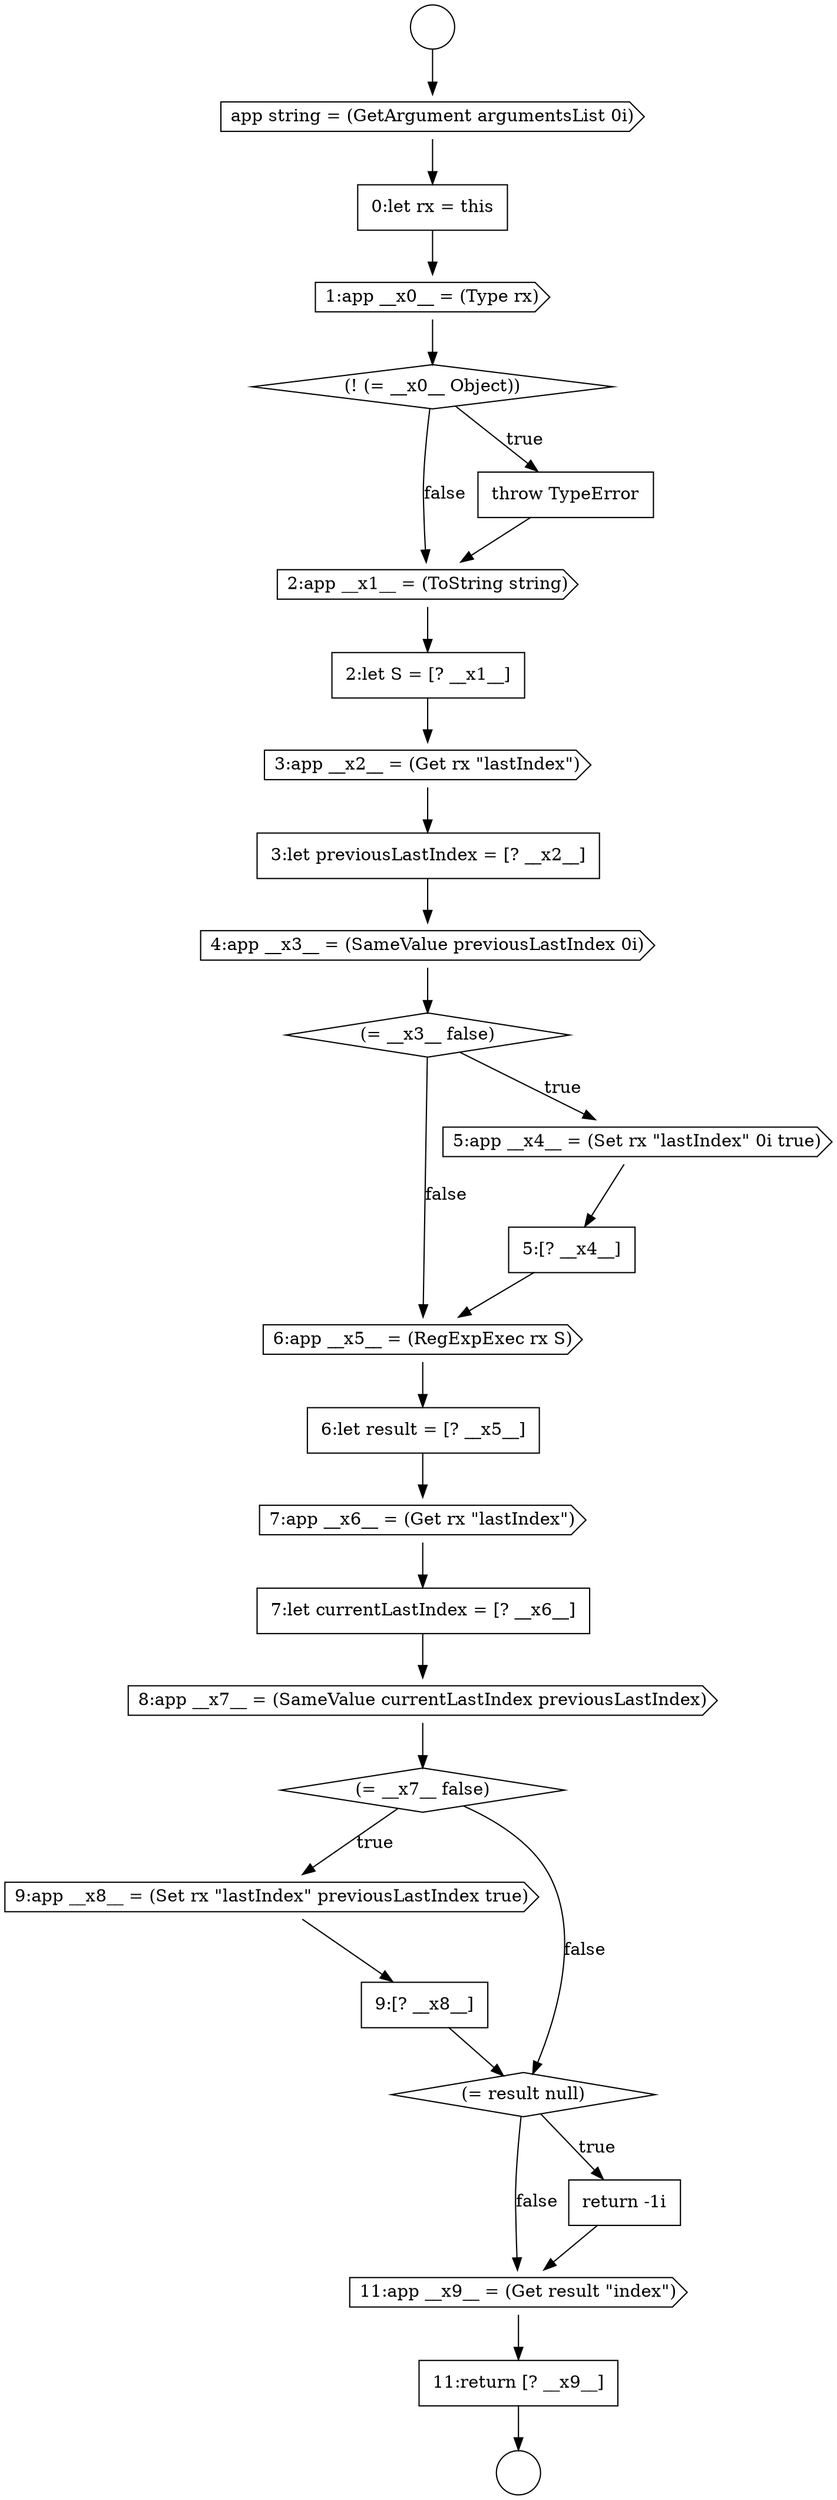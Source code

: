 digraph {
  node14139 [shape=circle label=" " color="black" fillcolor="white" style=filled]
  node14156 [shape=cds, label=<<font color="black">7:app __x6__ = (Get rx &quot;lastIndex&quot;)</font>> color="black" fillcolor="white" style=filled]
  node14149 [shape=none, margin=0, label=<<font color="black">
    <table border="0" cellborder="1" cellspacing="0" cellpadding="10">
      <tr><td align="left">3:let previousLastIndex = [? __x2__]</td></tr>
    </table>
  </font>> color="black" fillcolor="white" style=filled]
  node14141 [shape=cds, label=<<font color="black">app string = (GetArgument argumentsList 0i)</font>> color="black" fillcolor="white" style=filled]
  node14164 [shape=cds, label=<<font color="black">11:app __x9__ = (Get result &quot;index&quot;)</font>> color="black" fillcolor="white" style=filled]
  node14160 [shape=cds, label=<<font color="black">9:app __x8__ = (Set rx &quot;lastIndex&quot; previousLastIndex true)</font>> color="black" fillcolor="white" style=filled]
  node14162 [shape=diamond, label=<<font color="black">(= result null)</font>> color="black" fillcolor="white" style=filled]
  node14148 [shape=cds, label=<<font color="black">3:app __x2__ = (Get rx &quot;lastIndex&quot;)</font>> color="black" fillcolor="white" style=filled]
  node14157 [shape=none, margin=0, label=<<font color="black">
    <table border="0" cellborder="1" cellspacing="0" cellpadding="10">
      <tr><td align="left">7:let currentLastIndex = [? __x6__]</td></tr>
    </table>
  </font>> color="black" fillcolor="white" style=filled]
  node14146 [shape=cds, label=<<font color="black">2:app __x1__ = (ToString string)</font>> color="black" fillcolor="white" style=filled]
  node14154 [shape=cds, label=<<font color="black">6:app __x5__ = (RegExpExec rx S)</font>> color="black" fillcolor="white" style=filled]
  node14158 [shape=cds, label=<<font color="black">8:app __x7__ = (SameValue currentLastIndex previousLastIndex)</font>> color="black" fillcolor="white" style=filled]
  node14143 [shape=cds, label=<<font color="black">1:app __x0__ = (Type rx)</font>> color="black" fillcolor="white" style=filled]
  node14145 [shape=none, margin=0, label=<<font color="black">
    <table border="0" cellborder="1" cellspacing="0" cellpadding="10">
      <tr><td align="left">throw TypeError</td></tr>
    </table>
  </font>> color="black" fillcolor="white" style=filled]
  node14150 [shape=cds, label=<<font color="black">4:app __x3__ = (SameValue previousLastIndex 0i)</font>> color="black" fillcolor="white" style=filled]
  node14159 [shape=diamond, label=<<font color="black">(= __x7__ false)</font>> color="black" fillcolor="white" style=filled]
  node14155 [shape=none, margin=0, label=<<font color="black">
    <table border="0" cellborder="1" cellspacing="0" cellpadding="10">
      <tr><td align="left">6:let result = [? __x5__]</td></tr>
    </table>
  </font>> color="black" fillcolor="white" style=filled]
  node14152 [shape=cds, label=<<font color="black">5:app __x4__ = (Set rx &quot;lastIndex&quot; 0i true)</font>> color="black" fillcolor="white" style=filled]
  node14147 [shape=none, margin=0, label=<<font color="black">
    <table border="0" cellborder="1" cellspacing="0" cellpadding="10">
      <tr><td align="left">2:let S = [? __x1__]</td></tr>
    </table>
  </font>> color="black" fillcolor="white" style=filled]
  node14142 [shape=none, margin=0, label=<<font color="black">
    <table border="0" cellborder="1" cellspacing="0" cellpadding="10">
      <tr><td align="left">0:let rx = this</td></tr>
    </table>
  </font>> color="black" fillcolor="white" style=filled]
  node14153 [shape=none, margin=0, label=<<font color="black">
    <table border="0" cellborder="1" cellspacing="0" cellpadding="10">
      <tr><td align="left">5:[? __x4__]</td></tr>
    </table>
  </font>> color="black" fillcolor="white" style=filled]
  node14163 [shape=none, margin=0, label=<<font color="black">
    <table border="0" cellborder="1" cellspacing="0" cellpadding="10">
      <tr><td align="left">return -1i</td></tr>
    </table>
  </font>> color="black" fillcolor="white" style=filled]
  node14144 [shape=diamond, label=<<font color="black">(! (= __x0__ Object))</font>> color="black" fillcolor="white" style=filled]
  node14161 [shape=none, margin=0, label=<<font color="black">
    <table border="0" cellborder="1" cellspacing="0" cellpadding="10">
      <tr><td align="left">9:[? __x8__]</td></tr>
    </table>
  </font>> color="black" fillcolor="white" style=filled]
  node14151 [shape=diamond, label=<<font color="black">(= __x3__ false)</font>> color="black" fillcolor="white" style=filled]
  node14140 [shape=circle label=" " color="black" fillcolor="white" style=filled]
  node14165 [shape=none, margin=0, label=<<font color="black">
    <table border="0" cellborder="1" cellspacing="0" cellpadding="10">
      <tr><td align="left">11:return [? __x9__]</td></tr>
    </table>
  </font>> color="black" fillcolor="white" style=filled]
  node14149 -> node14150 [ color="black"]
  node14162 -> node14163 [label=<<font color="black">true</font>> color="black"]
  node14162 -> node14164 [label=<<font color="black">false</font>> color="black"]
  node14153 -> node14154 [ color="black"]
  node14152 -> node14153 [ color="black"]
  node14142 -> node14143 [ color="black"]
  node14146 -> node14147 [ color="black"]
  node14151 -> node14152 [label=<<font color="black">true</font>> color="black"]
  node14151 -> node14154 [label=<<font color="black">false</font>> color="black"]
  node14160 -> node14161 [ color="black"]
  node14154 -> node14155 [ color="black"]
  node14145 -> node14146 [ color="black"]
  node14144 -> node14145 [label=<<font color="black">true</font>> color="black"]
  node14144 -> node14146 [label=<<font color="black">false</font>> color="black"]
  node14157 -> node14158 [ color="black"]
  node14156 -> node14157 [ color="black"]
  node14141 -> node14142 [ color="black"]
  node14147 -> node14148 [ color="black"]
  node14155 -> node14156 [ color="black"]
  node14139 -> node14141 [ color="black"]
  node14159 -> node14160 [label=<<font color="black">true</font>> color="black"]
  node14159 -> node14162 [label=<<font color="black">false</font>> color="black"]
  node14161 -> node14162 [ color="black"]
  node14150 -> node14151 [ color="black"]
  node14163 -> node14164 [ color="black"]
  node14143 -> node14144 [ color="black"]
  node14158 -> node14159 [ color="black"]
  node14148 -> node14149 [ color="black"]
  node14164 -> node14165 [ color="black"]
  node14165 -> node14140 [ color="black"]
}
